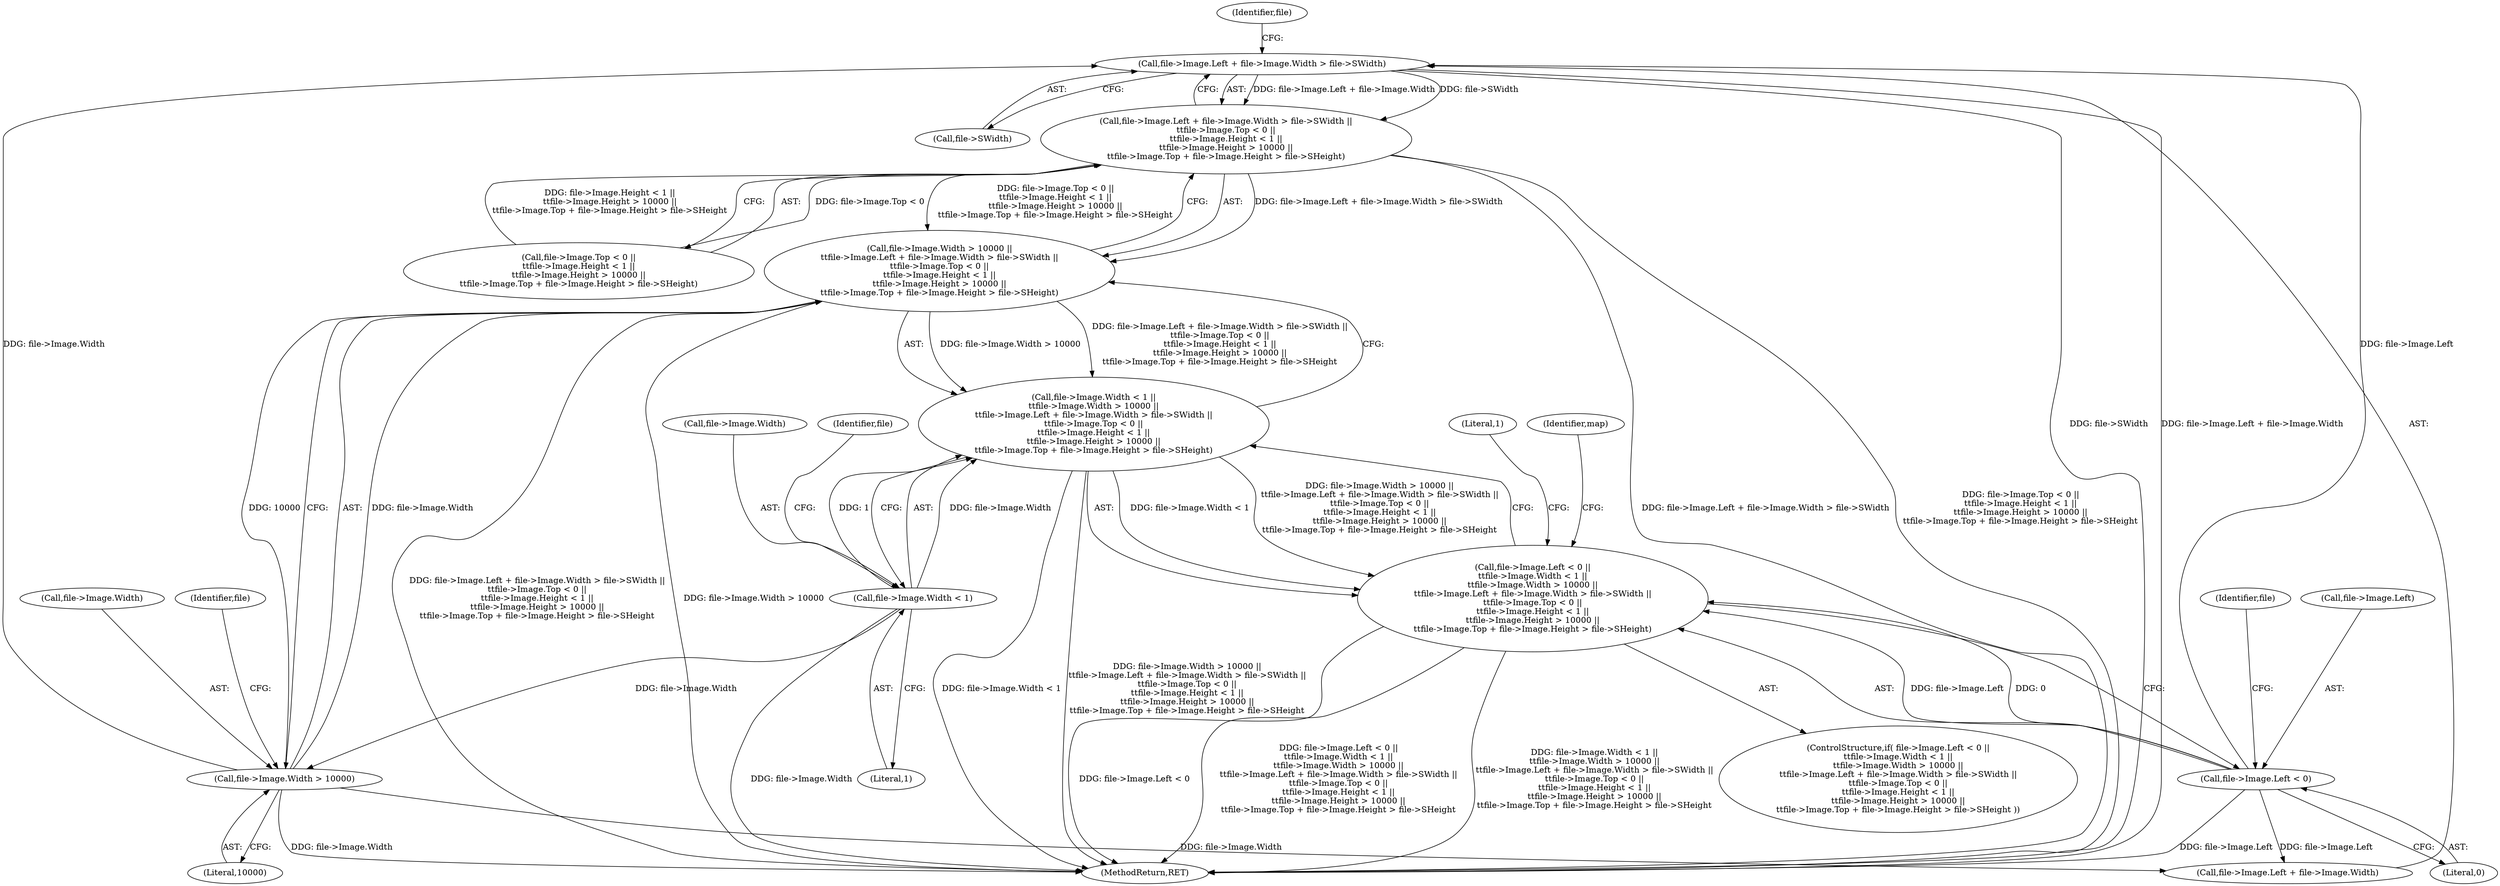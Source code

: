 digraph "0_libvips_ce684dd008532ea0bf9d4a1d89bacb35f4a83f4d@pointer" {
"1000155" [label="(Call,file->Image.Left + file->Image.Width > file->SWidth)"];
"1000131" [label="(Call,file->Image.Left < 0)"];
"1000147" [label="(Call,file->Image.Width > 10000)"];
"1000139" [label="(Call,file->Image.Width < 1)"];
"1000154" [label="(Call,file->Image.Left + file->Image.Width > file->SWidth ||\n\t\tfile->Image.Top < 0 ||\n\t\tfile->Image.Height < 1 ||\n\t\tfile->Image.Height > 10000 ||\n\t\tfile->Image.Top + file->Image.Height > file->SHeight)"];
"1000146" [label="(Call,file->Image.Width > 10000 ||\n\t\tfile->Image.Left + file->Image.Width > file->SWidth ||\n\t\tfile->Image.Top < 0 ||\n\t\tfile->Image.Height < 1 ||\n\t\tfile->Image.Height > 10000 ||\n\t\tfile->Image.Top + file->Image.Height > file->SHeight)"];
"1000138" [label="(Call,file->Image.Width < 1 ||\n\t\tfile->Image.Width > 10000 ||\n\t\tfile->Image.Left + file->Image.Width > file->SWidth ||\n\t\tfile->Image.Top < 0 ||\n\t\tfile->Image.Height < 1 ||\n\t\tfile->Image.Height > 10000 ||\n\t\tfile->Image.Top + file->Image.Height > file->SHeight)"];
"1000130" [label="(Call,file->Image.Left < 0 ||\n\t\tfile->Image.Width < 1 ||\n\t\tfile->Image.Width > 10000 ||\n\t\tfile->Image.Left + file->Image.Width > file->SWidth ||\n\t\tfile->Image.Top < 0 ||\n\t\tfile->Image.Height < 1 ||\n\t\tfile->Image.Height > 10000 ||\n\t\tfile->Image.Top + file->Image.Height > file->SHeight)"];
"1000214" [label="(Identifier,map)"];
"1000142" [label="(Identifier,file)"];
"1000130" [label="(Call,file->Image.Left < 0 ||\n\t\tfile->Image.Width < 1 ||\n\t\tfile->Image.Width > 10000 ||\n\t\tfile->Image.Left + file->Image.Width > file->SWidth ||\n\t\tfile->Image.Top < 0 ||\n\t\tfile->Image.Height < 1 ||\n\t\tfile->Image.Height > 10000 ||\n\t\tfile->Image.Top + file->Image.Height > file->SHeight)"];
"1000139" [label="(Call,file->Image.Width < 1)"];
"1000170" [label="(Call,file->Image.Top < 0 ||\n\t\tfile->Image.Height < 1 ||\n\t\tfile->Image.Height > 10000 ||\n\t\tfile->Image.Top + file->Image.Height > file->SHeight)"];
"1000129" [label="(ControlStructure,if( file->Image.Left < 0 ||\n\t\tfile->Image.Width < 1 ||\n\t\tfile->Image.Width > 10000 ||\n\t\tfile->Image.Left + file->Image.Width > file->SWidth ||\n\t\tfile->Image.Top < 0 ||\n\t\tfile->Image.Height < 1 ||\n\t\tfile->Image.Height > 10000 ||\n\t\tfile->Image.Top + file->Image.Height > file->SHeight ))"];
"1000212" [label="(Literal,1)"];
"1000159" [label="(Identifier,file)"];
"1000132" [label="(Call,file->Image.Left)"];
"1000156" [label="(Call,file->Image.Left + file->Image.Width)"];
"1000167" [label="(Call,file->SWidth)"];
"1000148" [label="(Call,file->Image.Width)"];
"1000155" [label="(Call,file->Image.Left + file->Image.Width > file->SWidth)"];
"1000303" [label="(MethodReturn,RET)"];
"1000147" [label="(Call,file->Image.Width > 10000)"];
"1000174" [label="(Identifier,file)"];
"1000150" [label="(Identifier,file)"];
"1000138" [label="(Call,file->Image.Width < 1 ||\n\t\tfile->Image.Width > 10000 ||\n\t\tfile->Image.Left + file->Image.Width > file->SWidth ||\n\t\tfile->Image.Top < 0 ||\n\t\tfile->Image.Height < 1 ||\n\t\tfile->Image.Height > 10000 ||\n\t\tfile->Image.Top + file->Image.Height > file->SHeight)"];
"1000154" [label="(Call,file->Image.Left + file->Image.Width > file->SWidth ||\n\t\tfile->Image.Top < 0 ||\n\t\tfile->Image.Height < 1 ||\n\t\tfile->Image.Height > 10000 ||\n\t\tfile->Image.Top + file->Image.Height > file->SHeight)"];
"1000131" [label="(Call,file->Image.Left < 0)"];
"1000137" [label="(Literal,0)"];
"1000146" [label="(Call,file->Image.Width > 10000 ||\n\t\tfile->Image.Left + file->Image.Width > file->SWidth ||\n\t\tfile->Image.Top < 0 ||\n\t\tfile->Image.Height < 1 ||\n\t\tfile->Image.Height > 10000 ||\n\t\tfile->Image.Top + file->Image.Height > file->SHeight)"];
"1000140" [label="(Call,file->Image.Width)"];
"1000153" [label="(Literal,10000)"];
"1000145" [label="(Literal,1)"];
"1000155" -> "1000154"  [label="AST: "];
"1000155" -> "1000167"  [label="CFG: "];
"1000156" -> "1000155"  [label="AST: "];
"1000167" -> "1000155"  [label="AST: "];
"1000174" -> "1000155"  [label="CFG: "];
"1000154" -> "1000155"  [label="CFG: "];
"1000155" -> "1000303"  [label="DDG: file->SWidth"];
"1000155" -> "1000303"  [label="DDG: file->Image.Left + file->Image.Width"];
"1000155" -> "1000154"  [label="DDG: file->Image.Left + file->Image.Width"];
"1000155" -> "1000154"  [label="DDG: file->SWidth"];
"1000131" -> "1000155"  [label="DDG: file->Image.Left"];
"1000147" -> "1000155"  [label="DDG: file->Image.Width"];
"1000131" -> "1000130"  [label="AST: "];
"1000131" -> "1000137"  [label="CFG: "];
"1000132" -> "1000131"  [label="AST: "];
"1000137" -> "1000131"  [label="AST: "];
"1000142" -> "1000131"  [label="CFG: "];
"1000130" -> "1000131"  [label="CFG: "];
"1000131" -> "1000303"  [label="DDG: file->Image.Left"];
"1000131" -> "1000130"  [label="DDG: file->Image.Left"];
"1000131" -> "1000130"  [label="DDG: 0"];
"1000131" -> "1000156"  [label="DDG: file->Image.Left"];
"1000147" -> "1000146"  [label="AST: "];
"1000147" -> "1000153"  [label="CFG: "];
"1000148" -> "1000147"  [label="AST: "];
"1000153" -> "1000147"  [label="AST: "];
"1000159" -> "1000147"  [label="CFG: "];
"1000146" -> "1000147"  [label="CFG: "];
"1000147" -> "1000303"  [label="DDG: file->Image.Width"];
"1000147" -> "1000146"  [label="DDG: file->Image.Width"];
"1000147" -> "1000146"  [label="DDG: 10000"];
"1000139" -> "1000147"  [label="DDG: file->Image.Width"];
"1000147" -> "1000156"  [label="DDG: file->Image.Width"];
"1000139" -> "1000138"  [label="AST: "];
"1000139" -> "1000145"  [label="CFG: "];
"1000140" -> "1000139"  [label="AST: "];
"1000145" -> "1000139"  [label="AST: "];
"1000150" -> "1000139"  [label="CFG: "];
"1000138" -> "1000139"  [label="CFG: "];
"1000139" -> "1000303"  [label="DDG: file->Image.Width"];
"1000139" -> "1000138"  [label="DDG: file->Image.Width"];
"1000139" -> "1000138"  [label="DDG: 1"];
"1000154" -> "1000146"  [label="AST: "];
"1000154" -> "1000170"  [label="CFG: "];
"1000170" -> "1000154"  [label="AST: "];
"1000146" -> "1000154"  [label="CFG: "];
"1000154" -> "1000303"  [label="DDG: file->Image.Left + file->Image.Width > file->SWidth"];
"1000154" -> "1000303"  [label="DDG: file->Image.Top < 0 ||\n\t\tfile->Image.Height < 1 ||\n\t\tfile->Image.Height > 10000 ||\n\t\tfile->Image.Top + file->Image.Height > file->SHeight"];
"1000154" -> "1000146"  [label="DDG: file->Image.Left + file->Image.Width > file->SWidth"];
"1000154" -> "1000146"  [label="DDG: file->Image.Top < 0 ||\n\t\tfile->Image.Height < 1 ||\n\t\tfile->Image.Height > 10000 ||\n\t\tfile->Image.Top + file->Image.Height > file->SHeight"];
"1000170" -> "1000154"  [label="DDG: file->Image.Top < 0"];
"1000170" -> "1000154"  [label="DDG: file->Image.Height < 1 ||\n\t\tfile->Image.Height > 10000 ||\n\t\tfile->Image.Top + file->Image.Height > file->SHeight"];
"1000146" -> "1000138"  [label="AST: "];
"1000138" -> "1000146"  [label="CFG: "];
"1000146" -> "1000303"  [label="DDG: file->Image.Left + file->Image.Width > file->SWidth ||\n\t\tfile->Image.Top < 0 ||\n\t\tfile->Image.Height < 1 ||\n\t\tfile->Image.Height > 10000 ||\n\t\tfile->Image.Top + file->Image.Height > file->SHeight"];
"1000146" -> "1000303"  [label="DDG: file->Image.Width > 10000"];
"1000146" -> "1000138"  [label="DDG: file->Image.Width > 10000"];
"1000146" -> "1000138"  [label="DDG: file->Image.Left + file->Image.Width > file->SWidth ||\n\t\tfile->Image.Top < 0 ||\n\t\tfile->Image.Height < 1 ||\n\t\tfile->Image.Height > 10000 ||\n\t\tfile->Image.Top + file->Image.Height > file->SHeight"];
"1000138" -> "1000130"  [label="AST: "];
"1000130" -> "1000138"  [label="CFG: "];
"1000138" -> "1000303"  [label="DDG: file->Image.Width < 1"];
"1000138" -> "1000303"  [label="DDG: file->Image.Width > 10000 ||\n\t\tfile->Image.Left + file->Image.Width > file->SWidth ||\n\t\tfile->Image.Top < 0 ||\n\t\tfile->Image.Height < 1 ||\n\t\tfile->Image.Height > 10000 ||\n\t\tfile->Image.Top + file->Image.Height > file->SHeight"];
"1000138" -> "1000130"  [label="DDG: file->Image.Width < 1"];
"1000138" -> "1000130"  [label="DDG: file->Image.Width > 10000 ||\n\t\tfile->Image.Left + file->Image.Width > file->SWidth ||\n\t\tfile->Image.Top < 0 ||\n\t\tfile->Image.Height < 1 ||\n\t\tfile->Image.Height > 10000 ||\n\t\tfile->Image.Top + file->Image.Height > file->SHeight"];
"1000130" -> "1000129"  [label="AST: "];
"1000212" -> "1000130"  [label="CFG: "];
"1000214" -> "1000130"  [label="CFG: "];
"1000130" -> "1000303"  [label="DDG: file->Image.Left < 0 ||\n\t\tfile->Image.Width < 1 ||\n\t\tfile->Image.Width > 10000 ||\n\t\tfile->Image.Left + file->Image.Width > file->SWidth ||\n\t\tfile->Image.Top < 0 ||\n\t\tfile->Image.Height < 1 ||\n\t\tfile->Image.Height > 10000 ||\n\t\tfile->Image.Top + file->Image.Height > file->SHeight"];
"1000130" -> "1000303"  [label="DDG: file->Image.Width < 1 ||\n\t\tfile->Image.Width > 10000 ||\n\t\tfile->Image.Left + file->Image.Width > file->SWidth ||\n\t\tfile->Image.Top < 0 ||\n\t\tfile->Image.Height < 1 ||\n\t\tfile->Image.Height > 10000 ||\n\t\tfile->Image.Top + file->Image.Height > file->SHeight"];
"1000130" -> "1000303"  [label="DDG: file->Image.Left < 0"];
}
